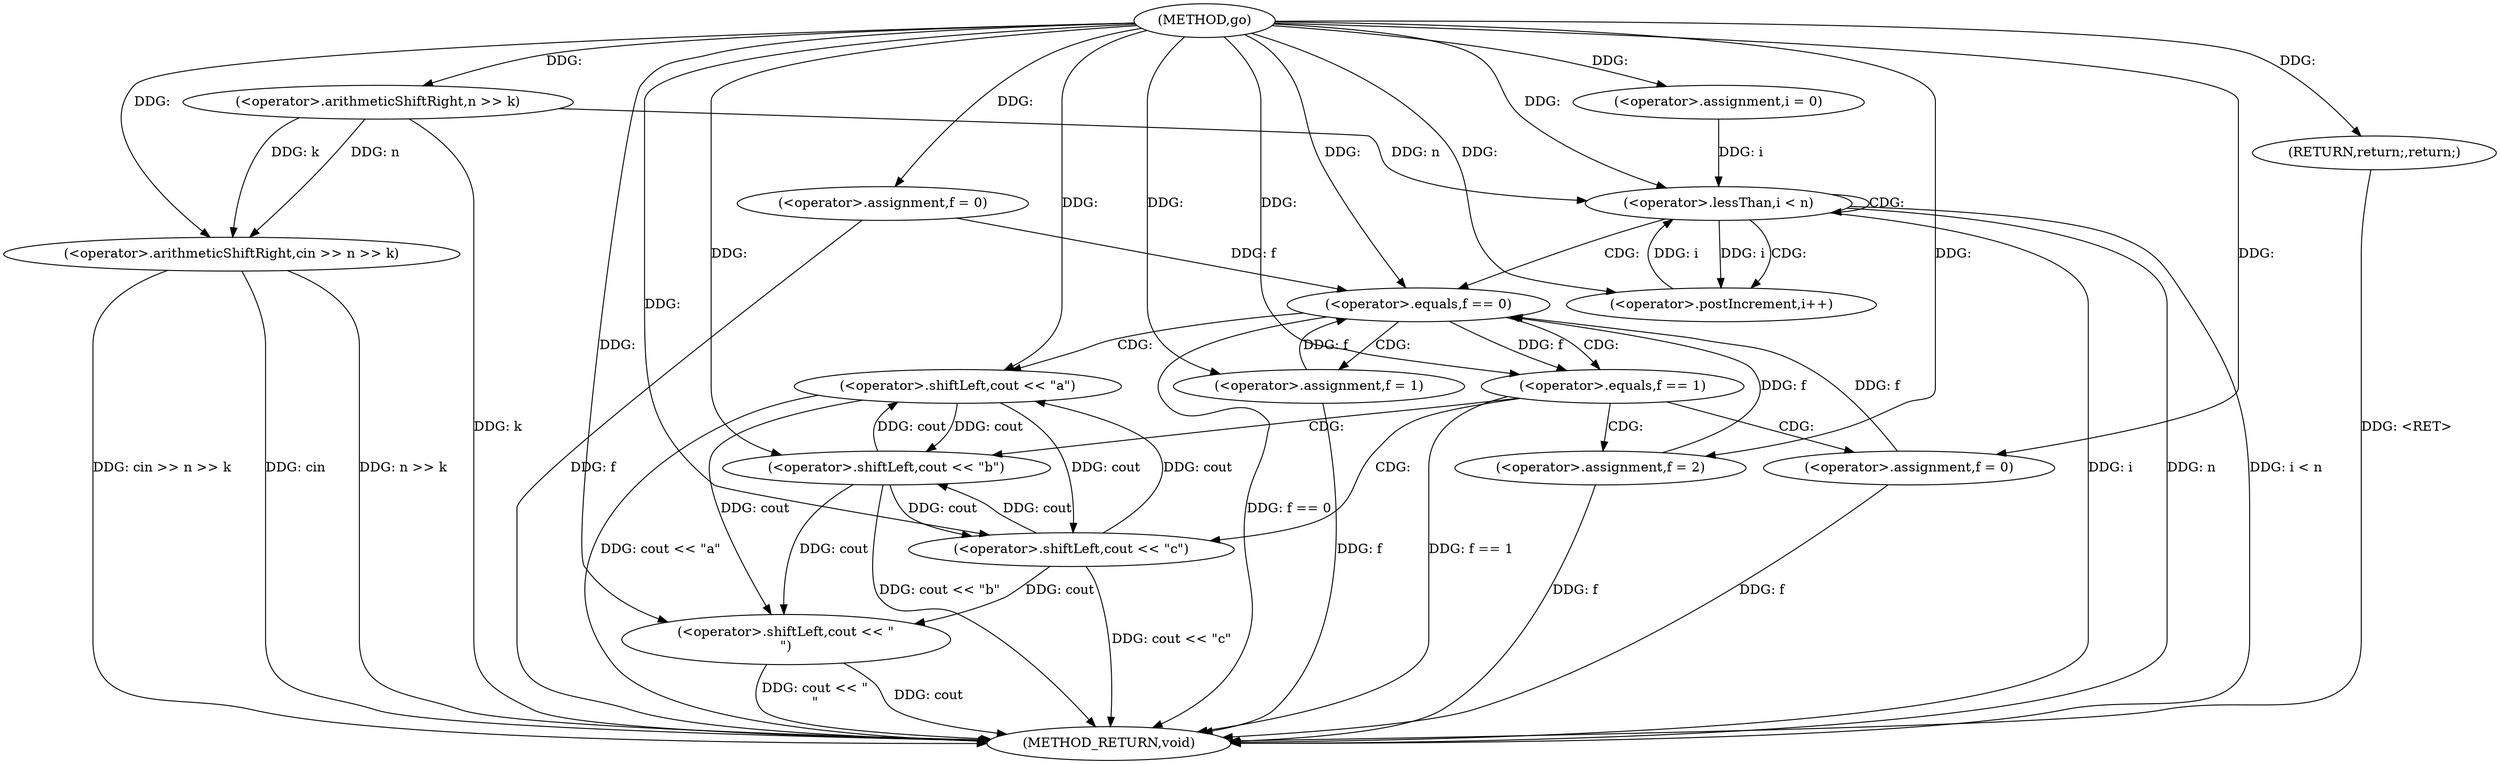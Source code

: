 digraph "go" {  
"1000101" [label = "(METHOD,go)" ]
"1000160" [label = "(METHOD_RETURN,void)" ]
"1000105" [label = "(<operator>.arithmeticShiftRight,cin >> n >> k)" ]
"1000111" [label = "(<operator>.assignment,f = 0)" ]
"1000156" [label = "(<operator>.shiftLeft,cout << \"\n\")" ]
"1000159" [label = "(RETURN,return;,return;)" ]
"1000116" [label = "(<operator>.assignment,i = 0)" ]
"1000119" [label = "(<operator>.lessThan,i < n)" ]
"1000122" [label = "(<operator>.postIncrement,i++)" ]
"1000107" [label = "(<operator>.arithmeticShiftRight,n >> k)" ]
"1000126" [label = "(<operator>.equals,f == 0)" ]
"1000130" [label = "(<operator>.shiftLeft,cout << \"a\")" ]
"1000133" [label = "(<operator>.assignment,f = 1)" ]
"1000138" [label = "(<operator>.equals,f == 1)" ]
"1000142" [label = "(<operator>.shiftLeft,cout << \"b\")" ]
"1000145" [label = "(<operator>.assignment,f = 2)" ]
"1000150" [label = "(<operator>.shiftLeft,cout << \"c\")" ]
"1000153" [label = "(<operator>.assignment,f = 0)" ]
  "1000159" -> "1000160"  [ label = "DDG: <RET>"] 
  "1000107" -> "1000160"  [ label = "DDG: k"] 
  "1000105" -> "1000160"  [ label = "DDG: n >> k"] 
  "1000105" -> "1000160"  [ label = "DDG: cin >> n >> k"] 
  "1000111" -> "1000160"  [ label = "DDG: f"] 
  "1000119" -> "1000160"  [ label = "DDG: i"] 
  "1000119" -> "1000160"  [ label = "DDG: n"] 
  "1000119" -> "1000160"  [ label = "DDG: i < n"] 
  "1000156" -> "1000160"  [ label = "DDG: cout"] 
  "1000156" -> "1000160"  [ label = "DDG: cout << \"\n\""] 
  "1000126" -> "1000160"  [ label = "DDG: f == 0"] 
  "1000138" -> "1000160"  [ label = "DDG: f == 1"] 
  "1000150" -> "1000160"  [ label = "DDG: cout << \"c\""] 
  "1000153" -> "1000160"  [ label = "DDG: f"] 
  "1000142" -> "1000160"  [ label = "DDG: cout << \"b\""] 
  "1000145" -> "1000160"  [ label = "DDG: f"] 
  "1000130" -> "1000160"  [ label = "DDG: cout << \"a\""] 
  "1000133" -> "1000160"  [ label = "DDG: f"] 
  "1000105" -> "1000160"  [ label = "DDG: cin"] 
  "1000101" -> "1000111"  [ label = "DDG: "] 
  "1000101" -> "1000159"  [ label = "DDG: "] 
  "1000101" -> "1000105"  [ label = "DDG: "] 
  "1000107" -> "1000105"  [ label = "DDG: k"] 
  "1000107" -> "1000105"  [ label = "DDG: n"] 
  "1000101" -> "1000116"  [ label = "DDG: "] 
  "1000150" -> "1000156"  [ label = "DDG: cout"] 
  "1000142" -> "1000156"  [ label = "DDG: cout"] 
  "1000130" -> "1000156"  [ label = "DDG: cout"] 
  "1000101" -> "1000156"  [ label = "DDG: "] 
  "1000101" -> "1000107"  [ label = "DDG: "] 
  "1000116" -> "1000119"  [ label = "DDG: i"] 
  "1000122" -> "1000119"  [ label = "DDG: i"] 
  "1000101" -> "1000119"  [ label = "DDG: "] 
  "1000107" -> "1000119"  [ label = "DDG: n"] 
  "1000119" -> "1000122"  [ label = "DDG: i"] 
  "1000101" -> "1000122"  [ label = "DDG: "] 
  "1000111" -> "1000126"  [ label = "DDG: f"] 
  "1000153" -> "1000126"  [ label = "DDG: f"] 
  "1000145" -> "1000126"  [ label = "DDG: f"] 
  "1000133" -> "1000126"  [ label = "DDG: f"] 
  "1000101" -> "1000126"  [ label = "DDG: "] 
  "1000101" -> "1000133"  [ label = "DDG: "] 
  "1000150" -> "1000130"  [ label = "DDG: cout"] 
  "1000142" -> "1000130"  [ label = "DDG: cout"] 
  "1000101" -> "1000130"  [ label = "DDG: "] 
  "1000126" -> "1000138"  [ label = "DDG: f"] 
  "1000101" -> "1000138"  [ label = "DDG: "] 
  "1000101" -> "1000145"  [ label = "DDG: "] 
  "1000150" -> "1000142"  [ label = "DDG: cout"] 
  "1000130" -> "1000142"  [ label = "DDG: cout"] 
  "1000101" -> "1000142"  [ label = "DDG: "] 
  "1000101" -> "1000153"  [ label = "DDG: "] 
  "1000142" -> "1000150"  [ label = "DDG: cout"] 
  "1000130" -> "1000150"  [ label = "DDG: cout"] 
  "1000101" -> "1000150"  [ label = "DDG: "] 
  "1000119" -> "1000126"  [ label = "CDG: "] 
  "1000119" -> "1000119"  [ label = "CDG: "] 
  "1000119" -> "1000122"  [ label = "CDG: "] 
  "1000126" -> "1000130"  [ label = "CDG: "] 
  "1000126" -> "1000133"  [ label = "CDG: "] 
  "1000126" -> "1000138"  [ label = "CDG: "] 
  "1000138" -> "1000153"  [ label = "CDG: "] 
  "1000138" -> "1000142"  [ label = "CDG: "] 
  "1000138" -> "1000145"  [ label = "CDG: "] 
  "1000138" -> "1000150"  [ label = "CDG: "] 
}
